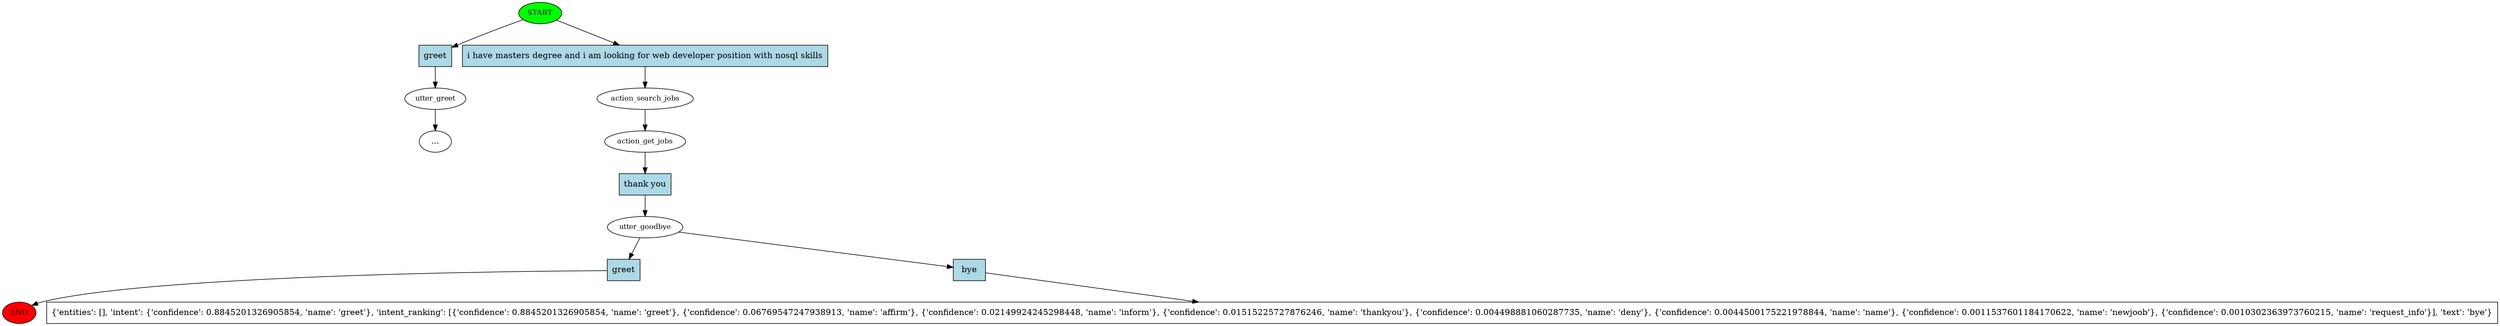 digraph  {
0 [class="start active", fillcolor=green, fontsize=12, label=START, style=filled];
"-1" [class=end, fillcolor=red, fontsize=12, label=END, style=filled];
1 [class="", fontsize=12, label=utter_greet];
"-19" [class=ellipsis, label="..."];
18 [class=active, fontsize=12, label=action_search_jobs];
19 [class=active, fontsize=12, label=action_get_jobs];
20 [class=active, fontsize=12, label=utter_goodbye];
24 [class="intent dashed active", label="{'entities': [], 'intent': {'confidence': 0.8845201326905854, 'name': 'greet'}, 'intent_ranking': [{'confidence': 0.8845201326905854, 'name': 'greet'}, {'confidence': 0.06769547247938913, 'name': 'affirm'}, {'confidence': 0.02149924245298448, 'name': 'inform'}, {'confidence': 0.01515225727876246, 'name': 'thankyou'}, {'confidence': 0.004498881060287735, 'name': 'deny'}, {'confidence': 0.0044500175221978844, 'name': 'name'}, {'confidence': 0.0011537601184170622, 'name': 'newjoob'}, {'confidence': 0.0010302363973760215, 'name': 'request_info'}], 'text': 'bye'}", shape=rect];
25 [class=intent, fillcolor=lightblue, label=greet, shape=rect, style=filled];
26 [class="intent active", fillcolor=lightblue, label="i have masters degree and i am looking for web developer position with nosql skills", shape=rect, style=filled];
27 [class="intent active", fillcolor=lightblue, label="thank you", shape=rect, style=filled];
28 [class=intent, fillcolor=lightblue, label=greet, shape=rect, style=filled];
29 [class="intent active", fillcolor=lightblue, label=bye, shape=rect, style=filled];
0 -> 25  [class="", key=0];
0 -> 26  [class=active, key=0];
1 -> "-19"  [class="", key=NONE, label=""];
18 -> 19  [class=active, key=NONE, label=""];
19 -> 27  [class=active, key=0];
20 -> 28  [class="", key=0];
20 -> 29  [class=active, key=0];
25 -> 1  [class="", key=0];
26 -> 18  [class=active, key=0];
27 -> 20  [class=active, key=0];
28 -> "-1"  [class="", key=0];
29 -> 24  [class=active, key=0];
}

